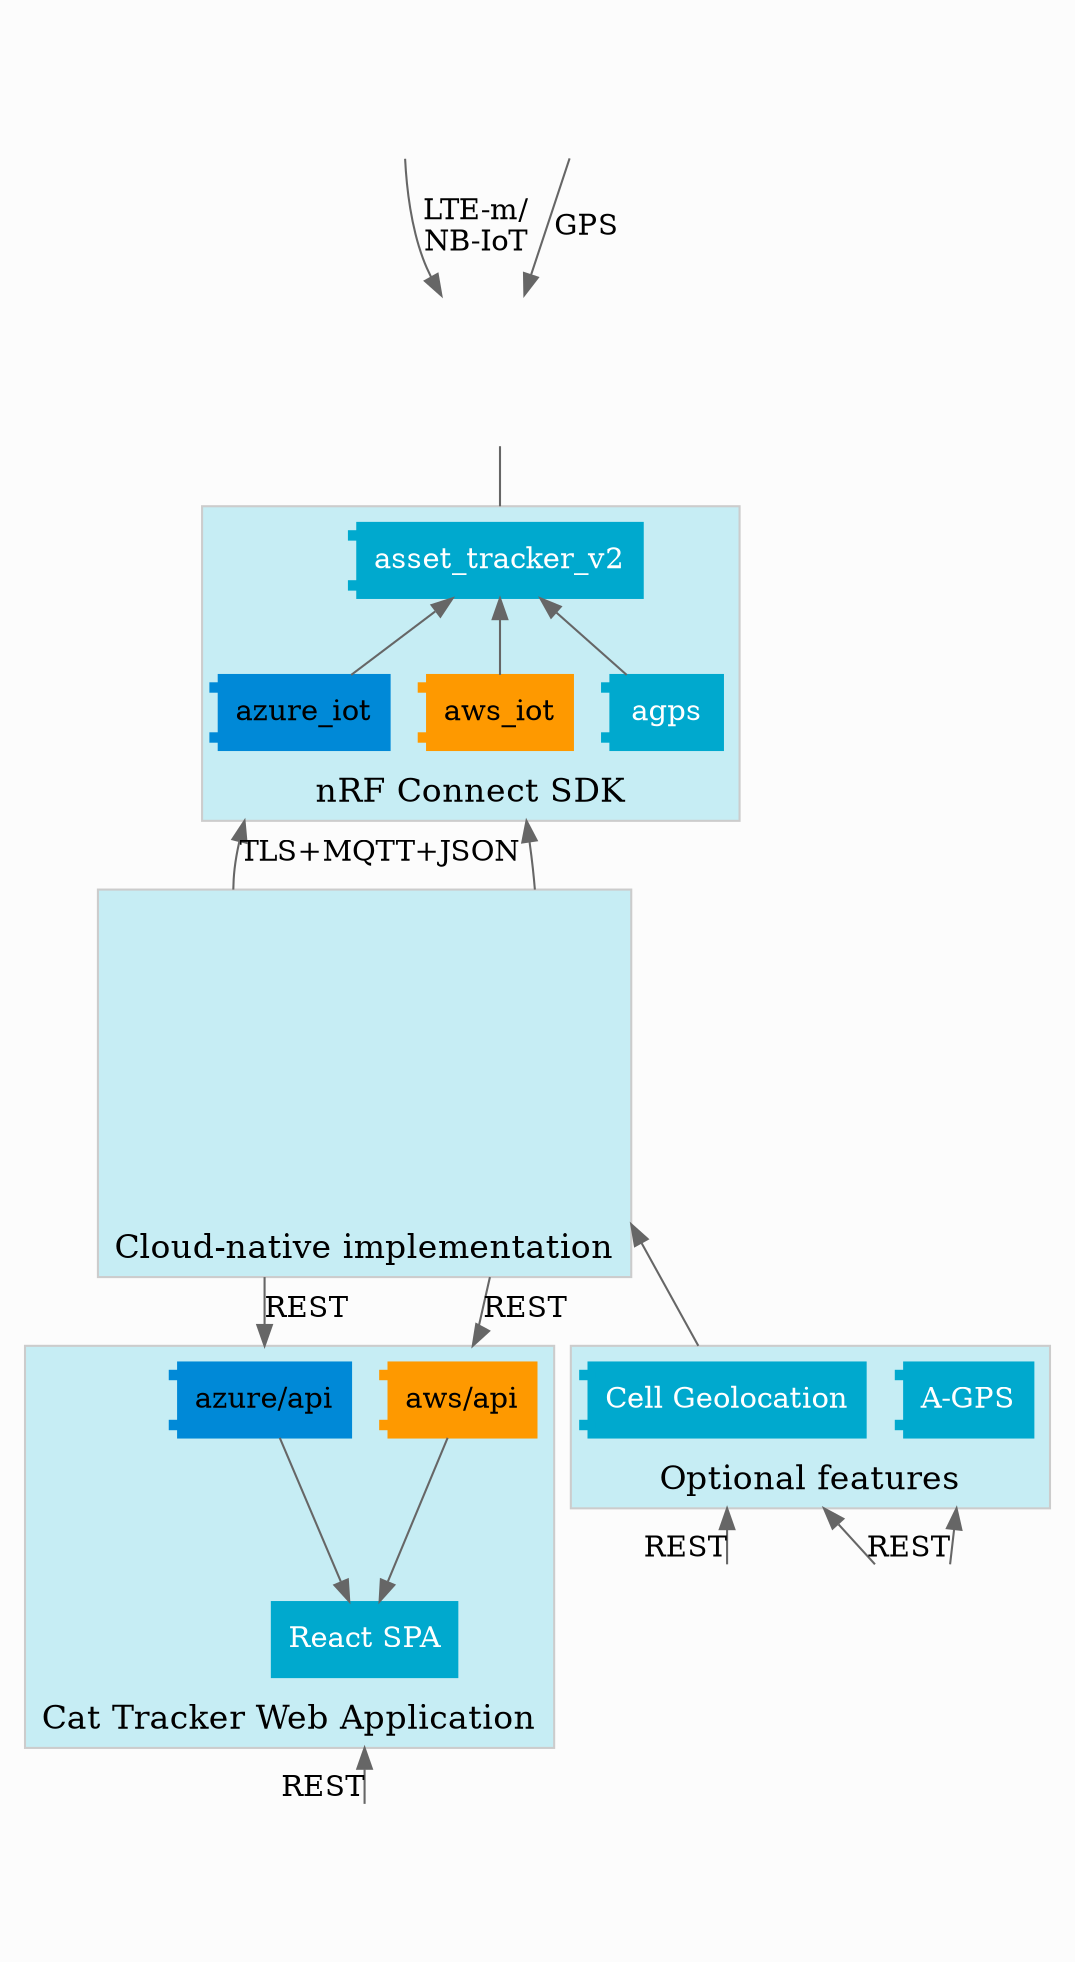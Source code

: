 digraph G {

    rankdir=TB

    imagepath="/workdir/docs/project"

    bgcolor="#fcfcfc"

    compound=true

    labelfloat=true

    edge [ color="#666666" ]
    
    celltower [ label="" image="./images/celltower.svg" shape="none" width="1" height="1" imagescale=true ]
    satellite [ label="" image="./images/satellite.svg" shape="none" width="1" height="1" imagescale=true ]
    thingy91 [ label="" tooltip="Thingy:91" image="./images/thingy91.svg" shape="none" width="1" height="1" imagescale=true URL="https://www.nordicsemi.com/Software-and-tools/Prototyping-platforms/Nordic-Thingy-91" ]

    subgraph cluster0 {
        label="Cloud-native implementation"
        labelloc=b
        fontsize=16
        bgcolor="#c6edf4" color="#cccccc" 
        AWS [ image="./images/aws.svg" label="" shape="none" URL="https://github.com/NordicSemiconductor/asset-tracker-cloud-aws-js" width="1" height="1" imagescale=true ];
        Azure [ image="./images/azure.svg" label="" shape="none" URL="https://github.com/NordicSemiconductor/asset-tracker-cloud-azure-js" width="2" height="2" imagescale=true ];
    }

    subgraph cluster4 {
        label="Optional features"
        labelloc=b
        fontsize=16
        bgcolor="#c6edf4" color="#cccccc" 
        gellceo [ shape=component style=filled color="#00a9ce" fillcolor="#00a9ce" fontcolor="#ffffff" label="Cell Geolocation" ]
        agpscloud [ shape=component style=filled color="#00a9ce" fillcolor="#00a9ce" fontcolor="#ffffff" label="A-GPS" ]
    }

    subgraph cluster1 {
        label="nRF Connect SDK"
        labelloc=b
        fontsize=16
        bgcolor="#c6edf4" color="#cccccc" 
        aws_iot [ shape=component style=filled color="#fe9900" fillcolor="#fe9900" URL="https://developer.nordicsemi.com/nRF_Connect_SDK/doc/latest/nrf/samples/nrf9160/aws_iot/README.html" ]
        azure_iot [ shape=component style=filled color="#0089d7" fillcolor="#0089d7" URL="https://developer.nordicsemi.com/nRF_Connect_SDK/doc/latest/nrf/samples/nrf9160/azure_iot_hub/README.html" ]
        asset_tracker_v2 [ shape=component style=filled color="#00a9ce" fillcolor="#00a9ce" fontcolor="#ffffff" color="#00a9ce" URL="https://developer.nordicsemi.com/nRF_Connect_SDK/doc/latest/nrf/applications/asset_tracker_v2/README.html" ]
        agps [ shape=component style=filled color="#00a9ce" fillcolor="#00a9ce" fontcolor="#ffffff" URL="https://developer.nordicsemi.com/nRF_Connect_SDK/doc/latest/nrf/samples/nrf9160/agps/README.html" ]
    }

    subgraph cluster2 {
        label="Cat Tracker Web Application"
        labelloc=b
        fontsize=16
        bgcolor="#c6edf4" color="#cccccc" 
        aws_api [ label="aws/api" shape=component style=filled color="#fe9900" fillcolor="#fe9900" ]
        azure_api [ label="azure/api" shape=component style=filled color="#0089d7" fillcolor="#0089d7" ]
        web_app [ label="React SPA" shape=box style=filled color="#00a9ce" fillcolor="#00a9ce" fontcolor="#ffffff" URL="https://github.com/NordicSemiconductor/asset-tracker-cloud-app-js" ]
    }

        nrfconnectforcloud [ label="" labelloc=b tooltip="nRF Connect for Cloud" image="./images/nrfconnectforcloud.svg" shape="none" width="1" height="1" imagescale=true URL="https://www.nordicsemi.com/Software-and-tools/Development-Tools/nRF-Connect-for-Cloud" ]
        unwiredlabs [ label="" tooltip="Unwired Labs" image="./images/unwiredlabs.png" shape="none" width="1" height="1" imagescale=true URL="https://unwiredlabs.com/" ]
        phone [ label="" image="./images/phone.svg" shape="none" width="1" height="1" imagescale=true ]

    aws_iot -> AWS  [ dir=back ltail=cluster1 lhead=cluster0 ]
    azure_iot -> Azure  [ label="TLS+MQTT+JSON" dir=back ltail=cluster1 lhead=cluster0 ]
    thingy91 -> asset_tracker_v2 [ dir=none lhead=cluster1 ]
    satellite -> thingy91 [ label=GPS ]
    celltower -> thingy91 [ label="LTE-m/\nNB-IoT" ]

    asset_tracker_v2 -> aws_iot [ dir=back ]
    asset_tracker_v2 -> azure_iot [ dir=back ]
    asset_tracker_v2 -> agps [ dir=back ]

    agpscloud -> nrfconnectforcloud [ dir=back headlabel="REST" ltail=cluster4 ]
    gellceo -> nrfconnectforcloud [ dir=back ltail=cluster4 ]
    gellceo -> unwiredlabs [ dir=back headlabel="REST" ltail=cluster4 ]
    AWS -> gellceo [ dir=back ltail=cluster0 lhead=cluster4 ]

    AWS -> aws_api [ label="REST" ltail=cluster0 lhead=cluster2 ]
    Azure -> azure_api [ label="REST" ltail=cluster0 lhead=cluster2 ]

    aws_api -> web_app
    azure_api -> web_app

    web_app -> phone [ headlabel="REST" ltail=cluster2 dir=back ]
}

